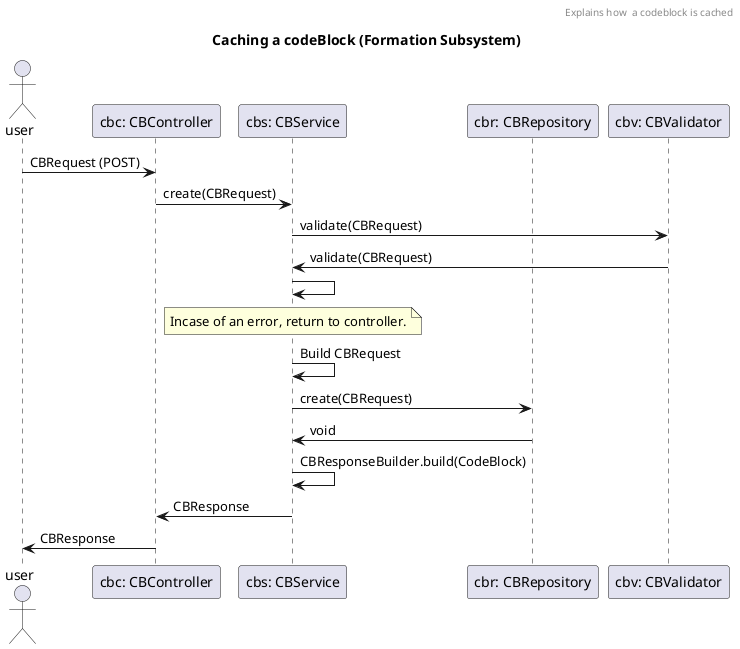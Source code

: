 @startuml

    actor user
    participant "cbc: CBController" as cbc
    participant "cbs: CBService" as cbs
        participant "cbr: CBRepository" as cbr
    participant "cbv: CBValidator" as cbv


    user -> cbc: CBRequest (POST)

    title Caching a codeBlock (Formation Subsystem)
    header
    Explains how  a codeblock is cached
    endheader

    cbc->cbs: create(CBRequest)
    cbs->cbv: validate(CBRequest)
    cbs<-cbv: validate(CBRequest)
    cbs->cbs:
            note over cbs
                Incase of an error, return to controller.
            end note
    cbs->cbs: Build CBRequest
    cbs->cbr: create(CBRequest)
    cbr->cbs: void
    cbs->cbs: CBResponseBuilder.build(CodeBlock)
    cbc<-cbs: CBResponse
    user<-cbc: CBResponse



    @enduml